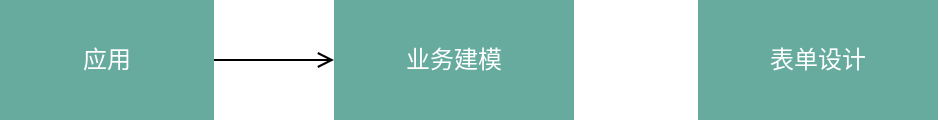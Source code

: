 <mxfile version="20.2.3" type="github">
  <diagram id="jyd061q0N29AtwrCHNUj" name="Page-1">
    <mxGraphModel dx="550" dy="286" grid="0" gridSize="10" guides="1" tooltips="1" connect="1" arrows="1" fold="1" page="1" pageScale="1" pageWidth="827" pageHeight="1169" math="0" shadow="0">
      <root>
        <mxCell id="0" />
        <mxCell id="1" parent="0" />
        <mxCell id="24w_J_6g7qrRopmtUZsV-1" value="&lt;font color=&quot;#ffffff&quot;&gt;业务建模&lt;/font&gt;" style="rounded=0;whiteSpace=wrap;html=1;fillColor=#67AB9F;strokeColor=none;" vertex="1" parent="1">
          <mxGeometry x="234" y="576" width="120" height="60" as="geometry" />
        </mxCell>
        <mxCell id="24w_J_6g7qrRopmtUZsV-3" style="edgeStyle=orthogonalEdgeStyle;rounded=0;orthogonalLoop=1;jettySize=auto;html=1;exitX=1;exitY=0.5;exitDx=0;exitDy=0;fontColor=#FFFFFF;endArrow=open;endFill=0;" edge="1" parent="1" source="24w_J_6g7qrRopmtUZsV-2" target="24w_J_6g7qrRopmtUZsV-1">
          <mxGeometry relative="1" as="geometry" />
        </mxCell>
        <mxCell id="24w_J_6g7qrRopmtUZsV-2" value="&lt;font color=&quot;#ffffff&quot;&gt;应用&lt;/font&gt;" style="rounded=0;whiteSpace=wrap;html=1;fillColor=#67AB9F;strokeColor=none;" vertex="1" parent="1">
          <mxGeometry x="67" y="576" width="107" height="60" as="geometry" />
        </mxCell>
        <mxCell id="24w_J_6g7qrRopmtUZsV-4" value="&lt;font color=&quot;#ffffff&quot;&gt;表单设计&lt;/font&gt;" style="rounded=0;whiteSpace=wrap;html=1;fillColor=#67AB9F;strokeColor=none;" vertex="1" parent="1">
          <mxGeometry x="416" y="576" width="120" height="60" as="geometry" />
        </mxCell>
      </root>
    </mxGraphModel>
  </diagram>
</mxfile>
